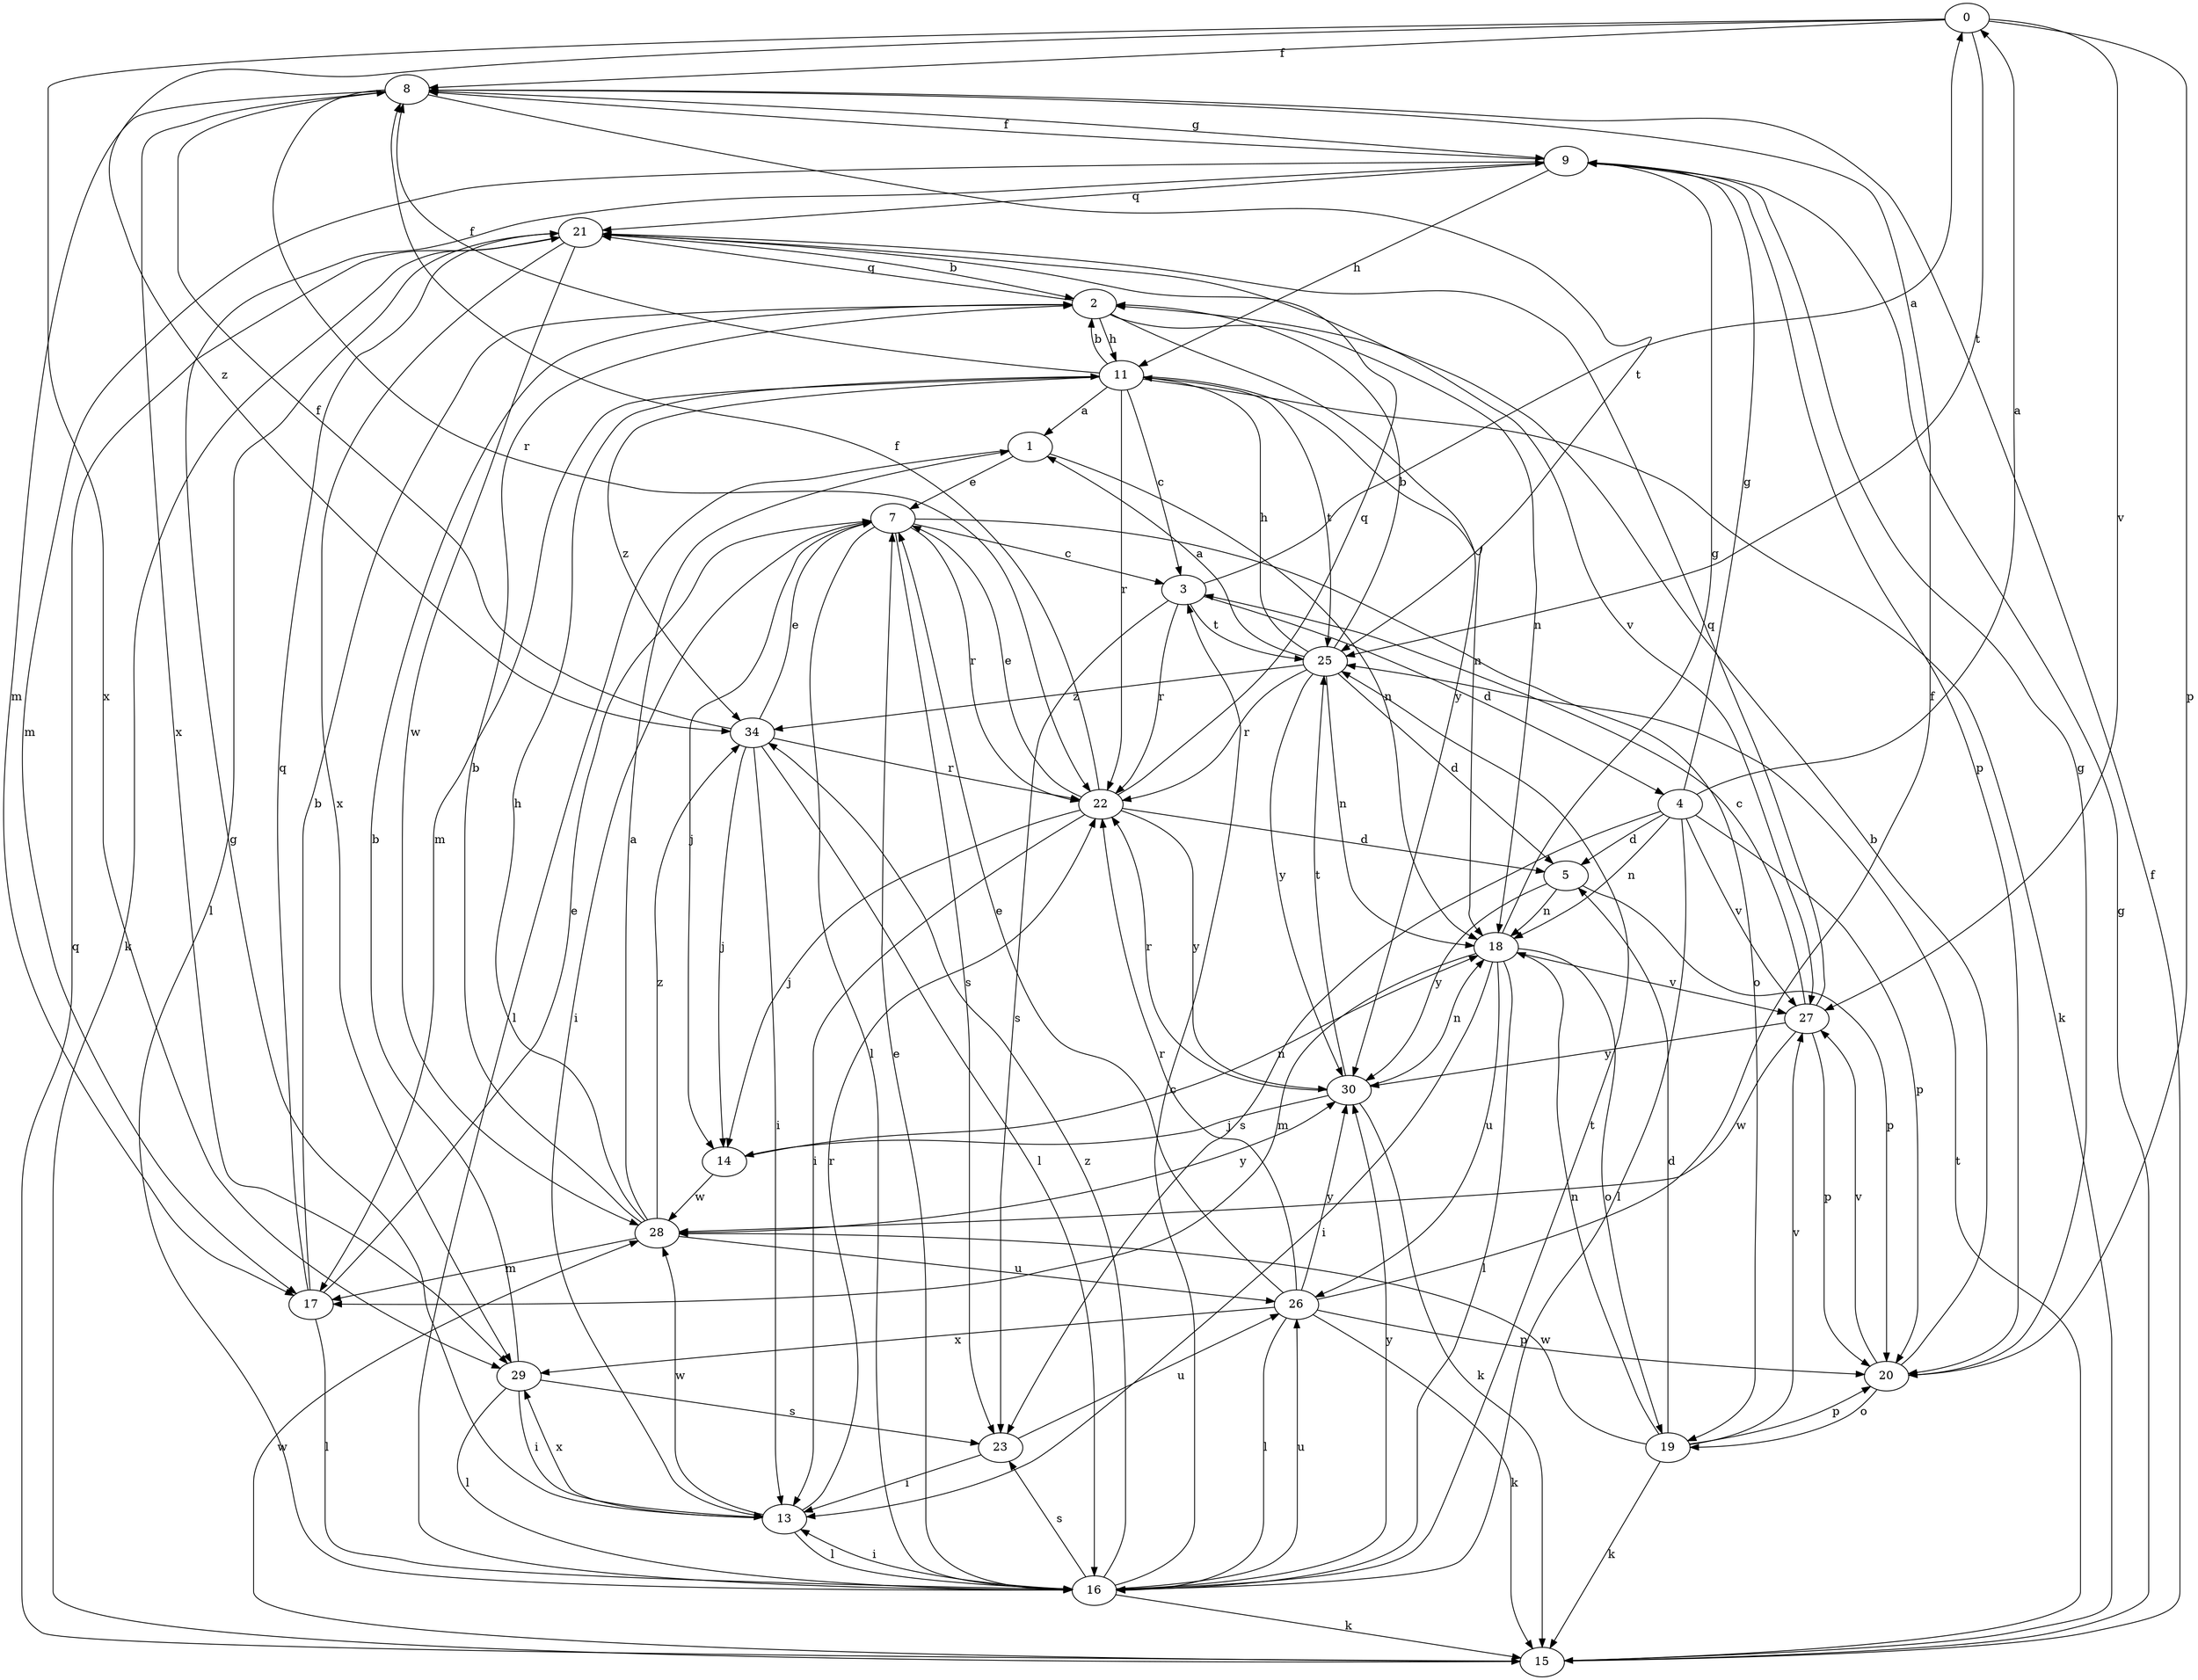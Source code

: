 strict digraph  {
0;
1;
2;
3;
4;
5;
7;
8;
9;
11;
13;
14;
15;
16;
17;
18;
19;
20;
21;
22;
23;
25;
26;
27;
28;
29;
30;
34;
0 -> 8  [label=f];
0 -> 20  [label=p];
0 -> 25  [label=t];
0 -> 27  [label=v];
0 -> 29  [label=x];
0 -> 34  [label=z];
1 -> 7  [label=e];
1 -> 16  [label=l];
1 -> 18  [label=n];
2 -> 11  [label=h];
2 -> 18  [label=n];
2 -> 21  [label=q];
2 -> 30  [label=y];
3 -> 0  [label=a];
3 -> 4  [label=d];
3 -> 22  [label=r];
3 -> 23  [label=s];
3 -> 25  [label=t];
4 -> 0  [label=a];
4 -> 5  [label=d];
4 -> 9  [label=g];
4 -> 16  [label=l];
4 -> 18  [label=n];
4 -> 20  [label=p];
4 -> 23  [label=s];
4 -> 27  [label=v];
5 -> 18  [label=n];
5 -> 20  [label=p];
5 -> 30  [label=y];
7 -> 3  [label=c];
7 -> 13  [label=i];
7 -> 14  [label=j];
7 -> 16  [label=l];
7 -> 19  [label=o];
7 -> 22  [label=r];
7 -> 23  [label=s];
8 -> 9  [label=g];
8 -> 17  [label=m];
8 -> 22  [label=r];
8 -> 25  [label=t];
8 -> 29  [label=x];
9 -> 8  [label=f];
9 -> 11  [label=h];
9 -> 17  [label=m];
9 -> 20  [label=p];
9 -> 21  [label=q];
11 -> 1  [label=a];
11 -> 2  [label=b];
11 -> 3  [label=c];
11 -> 8  [label=f];
11 -> 15  [label=k];
11 -> 17  [label=m];
11 -> 18  [label=n];
11 -> 22  [label=r];
11 -> 25  [label=t];
11 -> 34  [label=z];
13 -> 9  [label=g];
13 -> 16  [label=l];
13 -> 22  [label=r];
13 -> 28  [label=w];
13 -> 29  [label=x];
14 -> 18  [label=n];
14 -> 28  [label=w];
15 -> 8  [label=f];
15 -> 9  [label=g];
15 -> 21  [label=q];
15 -> 25  [label=t];
15 -> 28  [label=w];
16 -> 3  [label=c];
16 -> 7  [label=e];
16 -> 13  [label=i];
16 -> 15  [label=k];
16 -> 23  [label=s];
16 -> 25  [label=t];
16 -> 26  [label=u];
16 -> 30  [label=y];
16 -> 34  [label=z];
17 -> 2  [label=b];
17 -> 7  [label=e];
17 -> 16  [label=l];
17 -> 21  [label=q];
18 -> 9  [label=g];
18 -> 13  [label=i];
18 -> 16  [label=l];
18 -> 17  [label=m];
18 -> 19  [label=o];
18 -> 26  [label=u];
18 -> 27  [label=v];
19 -> 5  [label=d];
19 -> 15  [label=k];
19 -> 18  [label=n];
19 -> 20  [label=p];
19 -> 27  [label=v];
19 -> 28  [label=w];
20 -> 2  [label=b];
20 -> 9  [label=g];
20 -> 19  [label=o];
20 -> 27  [label=v];
21 -> 2  [label=b];
21 -> 15  [label=k];
21 -> 16  [label=l];
21 -> 27  [label=v];
21 -> 28  [label=w];
21 -> 29  [label=x];
22 -> 5  [label=d];
22 -> 7  [label=e];
22 -> 8  [label=f];
22 -> 13  [label=i];
22 -> 14  [label=j];
22 -> 21  [label=q];
22 -> 30  [label=y];
23 -> 13  [label=i];
23 -> 26  [label=u];
25 -> 1  [label=a];
25 -> 2  [label=b];
25 -> 5  [label=d];
25 -> 11  [label=h];
25 -> 18  [label=n];
25 -> 22  [label=r];
25 -> 30  [label=y];
25 -> 34  [label=z];
26 -> 7  [label=e];
26 -> 8  [label=f];
26 -> 15  [label=k];
26 -> 16  [label=l];
26 -> 20  [label=p];
26 -> 22  [label=r];
26 -> 29  [label=x];
26 -> 30  [label=y];
27 -> 3  [label=c];
27 -> 20  [label=p];
27 -> 21  [label=q];
27 -> 28  [label=w];
27 -> 30  [label=y];
28 -> 1  [label=a];
28 -> 2  [label=b];
28 -> 11  [label=h];
28 -> 17  [label=m];
28 -> 26  [label=u];
28 -> 30  [label=y];
28 -> 34  [label=z];
29 -> 2  [label=b];
29 -> 13  [label=i];
29 -> 16  [label=l];
29 -> 23  [label=s];
30 -> 14  [label=j];
30 -> 15  [label=k];
30 -> 18  [label=n];
30 -> 22  [label=r];
30 -> 25  [label=t];
34 -> 7  [label=e];
34 -> 8  [label=f];
34 -> 13  [label=i];
34 -> 14  [label=j];
34 -> 16  [label=l];
34 -> 22  [label=r];
}
